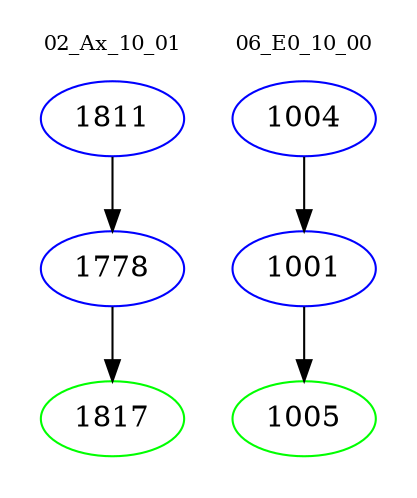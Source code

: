 digraph{
subgraph cluster_0 {
color = white
label = "02_Ax_10_01";
fontsize=10;
T0_1811 [label="1811", color="blue"]
T0_1811 -> T0_1778 [color="black"]
T0_1778 [label="1778", color="blue"]
T0_1778 -> T0_1817 [color="black"]
T0_1817 [label="1817", color="green"]
}
subgraph cluster_1 {
color = white
label = "06_E0_10_00";
fontsize=10;
T1_1004 [label="1004", color="blue"]
T1_1004 -> T1_1001 [color="black"]
T1_1001 [label="1001", color="blue"]
T1_1001 -> T1_1005 [color="black"]
T1_1005 [label="1005", color="green"]
}
}

